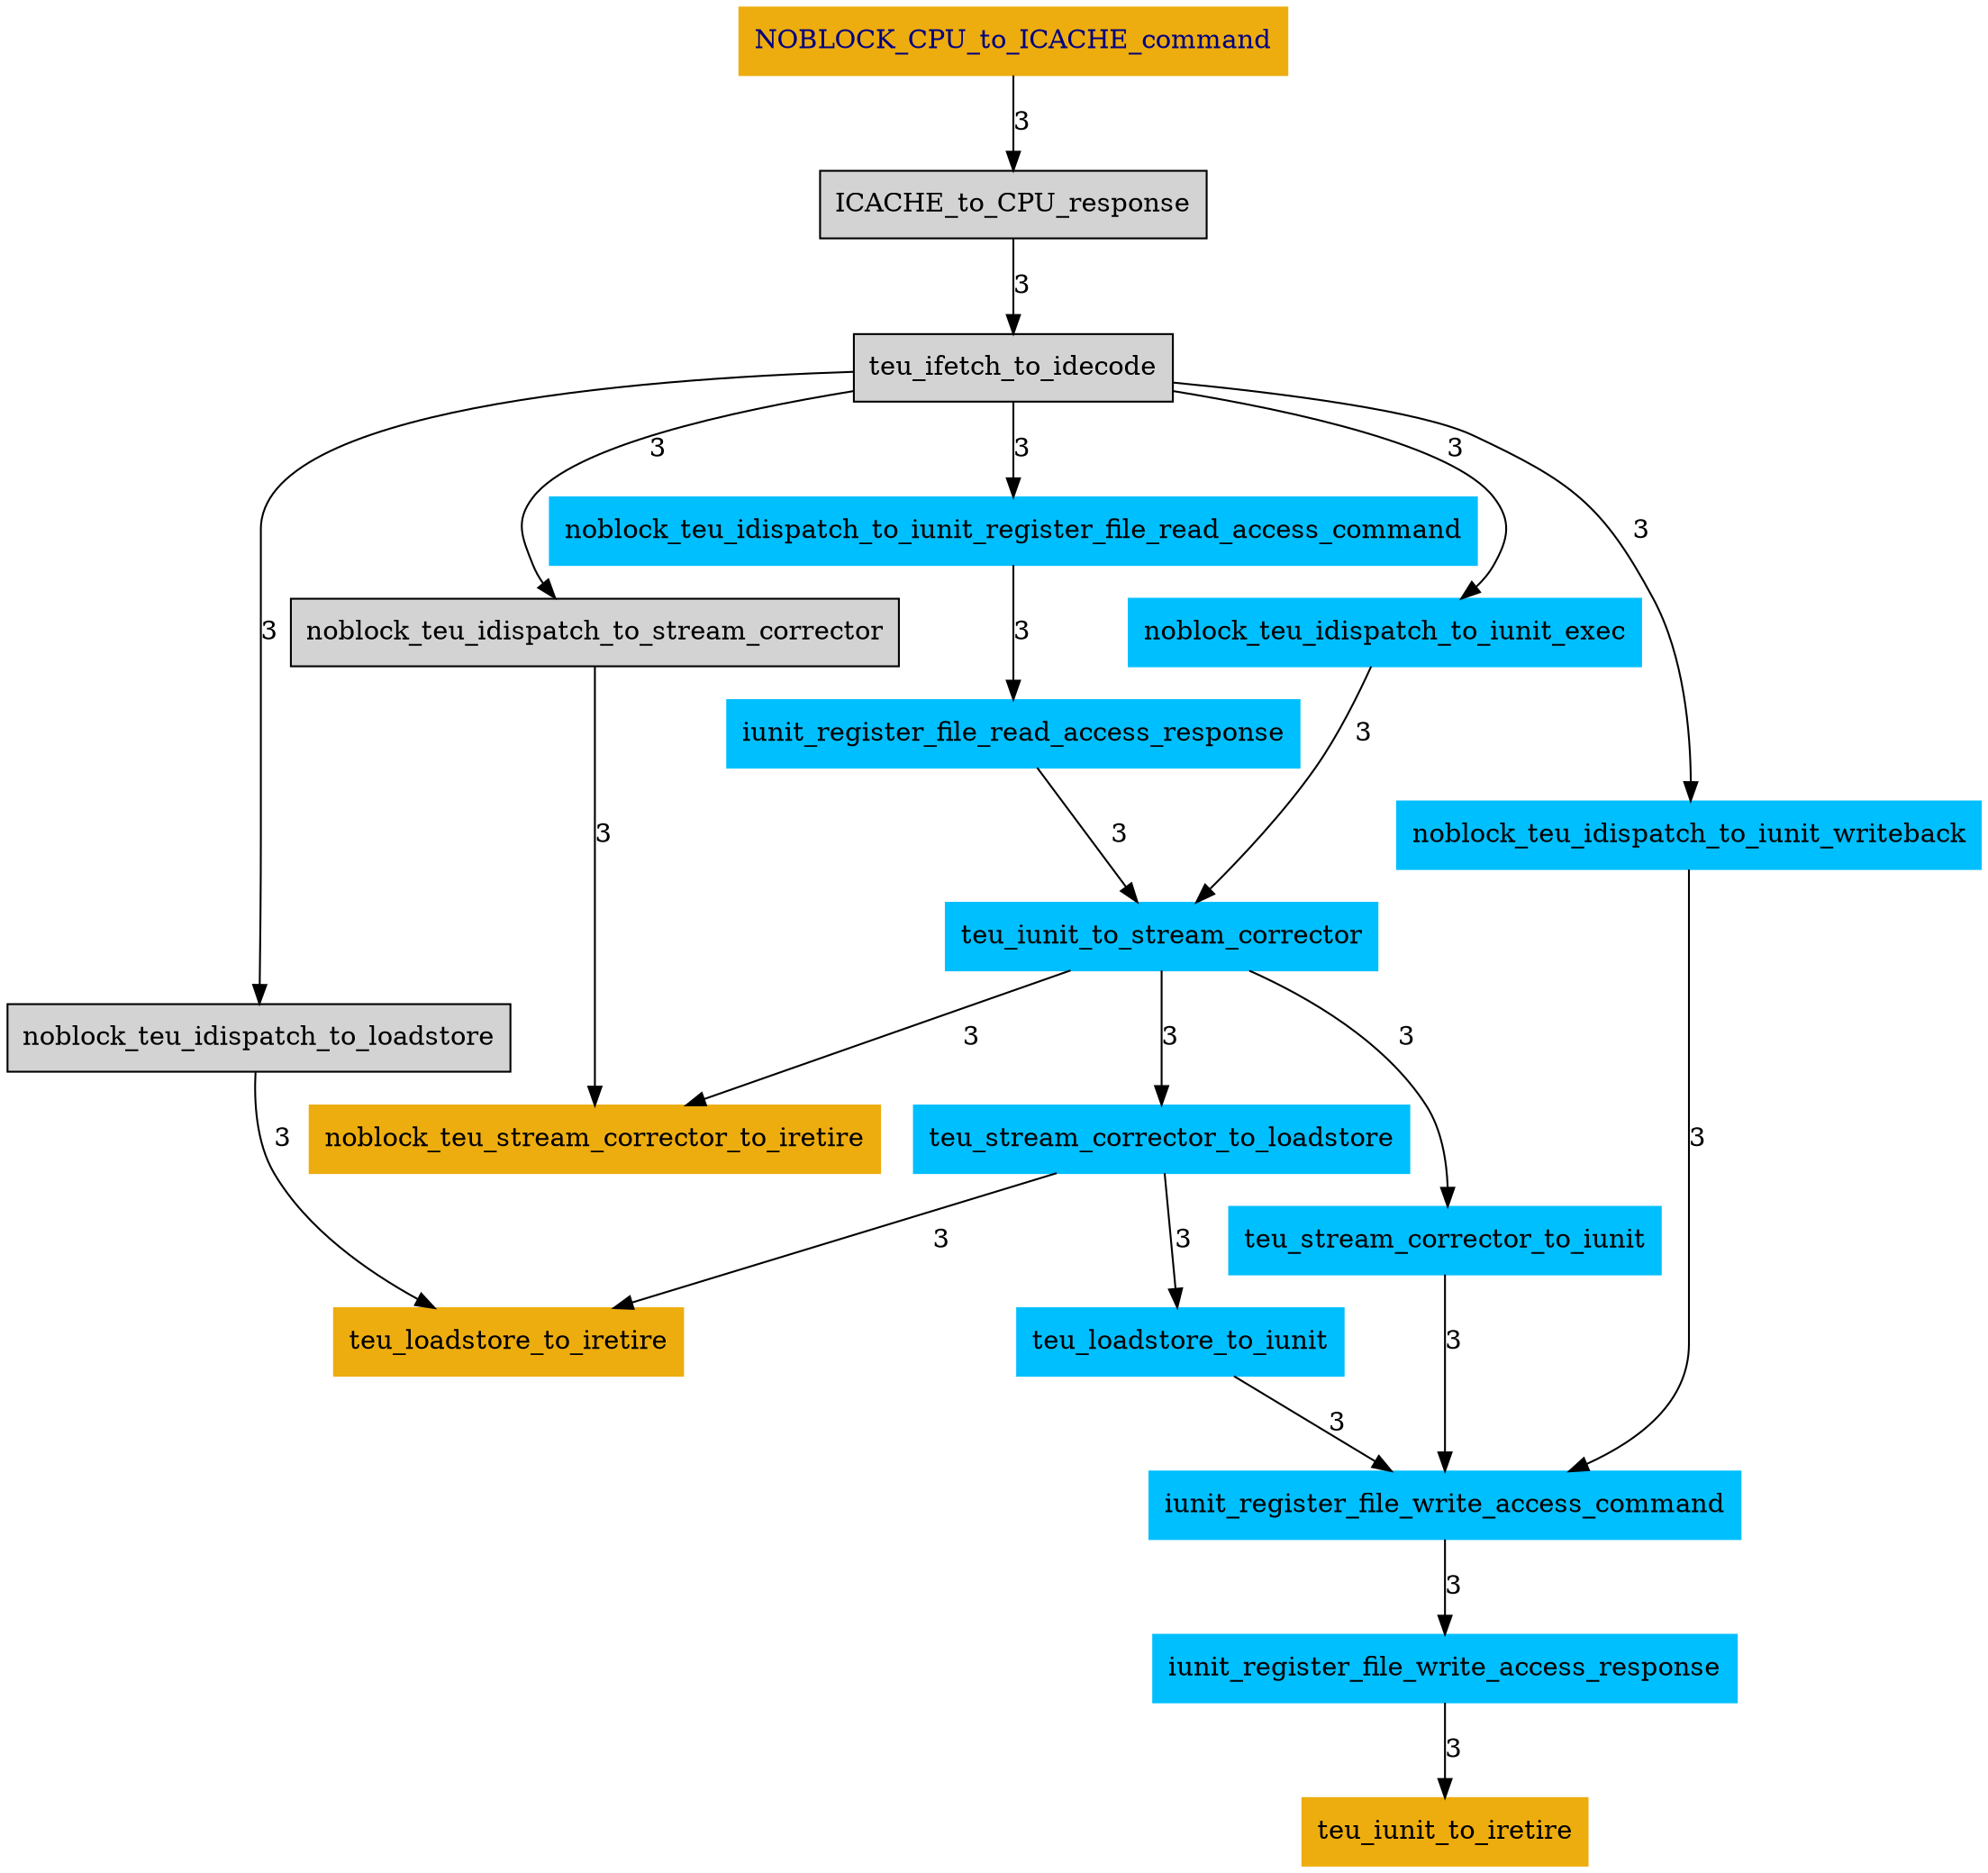 
// Authors : Piyush P. Soni & Aswin Jith

// for fill colours:
// http://www.graphviz.org/doc/info/colors.html

digraph {

// for any node between start and end
node [    fill=cornflowerblue,
		fontcolor=black,
		shape=box,//diamond,
		style=filled];

// for start node
//cpu
NOBLOCK_CPU_to_ICACHE_command [   color=darkgoldenrod2,
				fontcolor=navy,
				label=NOBLOCK_CPU_to_ICACHE_command,
				shape=box];
NOBLOCK_CPU_to_ICACHE_command -> ICACHE_to_CPU_response [label=3];
ICACHE_to_CPU_response -> teu_ifetch_to_idecode [label=3];

teu_ifetch_to_idecode -> noblock_teu_idispatch_to_stream_corrector [label=3];
teu_ifetch_to_idecode -> noblock_teu_idispatch_to_loadstore [label=3];
node [    fill=white,	
		color=deepskyblue
		fontcolor=black,
		shape=box,//diamond,
		style=filled];

//iunit
teu_ifetch_to_idecode -> noblock_teu_idispatch_to_iunit_exec [label=3];
teu_ifetch_to_idecode -> noblock_teu_idispatch_to_iunit_writeback [label=3];
teu_ifetch_to_idecode -> noblock_teu_idispatch_to_iunit_register_file_read_access_command [label=3];


noblock_teu_idispatch_to_iunit_exec -> teu_iunit_to_stream_corrector [label=3];

noblock_teu_idispatch_to_iunit_register_file_read_access_command -> iunit_register_file_read_access_response [label=3];
iunit_register_file_read_access_response -> teu_iunit_to_stream_corrector [label=3];

teu_iunit_to_stream_corrector -> teu_stream_corrector_to_iunit [label=3];
teu_iunit_to_stream_corrector -> teu_stream_corrector_to_loadstore [label=3];

teu_stream_corrector_to_loadstore -> teu_loadstore_to_iunit [label=3];
teu_loadstore_to_iunit -> iunit_register_file_write_access_command [label=3];

teu_stream_corrector_to_iunit -> iunit_register_file_write_access_command [label=3];
iunit_register_file_write_access_command -> iunit_register_file_write_access_response [label=3];
noblock_teu_idispatch_to_iunit_writeback -> iunit_register_file_write_access_command [label=3];





node [    fill=white,	
		color=darkgoldenrod2
		fontcolor=black,
		shape=box,//diamond,
		style=filled];

// iretire
noblock_teu_idispatch_to_stream_corrector -> noblock_teu_stream_corrector_to_iretire [label=3];
teu_iunit_to_stream_corrector -> noblock_teu_stream_corrector_to_iretire [label=3];

noblock_teu_idispatch_to_loadstore -> teu_loadstore_to_iretire [label=3];
teu_stream_corrector_to_loadstore -> teu_loadstore_to_iretire [label=3];


iunit_register_file_write_access_response -> teu_iunit_to_iretire [label=3];
//////////////////////////////////////////////////////////////
//// to insert any special node between start and end
//Step3a [  style=filled,
//		fillcolor=grey80,
//		color=grey80,
//		shape=circle,
//		fontcolor=navy];
// for end node
//End [ shape=rectangle,
//	color=darkgoldenrod2,
//	fontcolor=navy];
//
//Step3 - > End [label=193];
}
